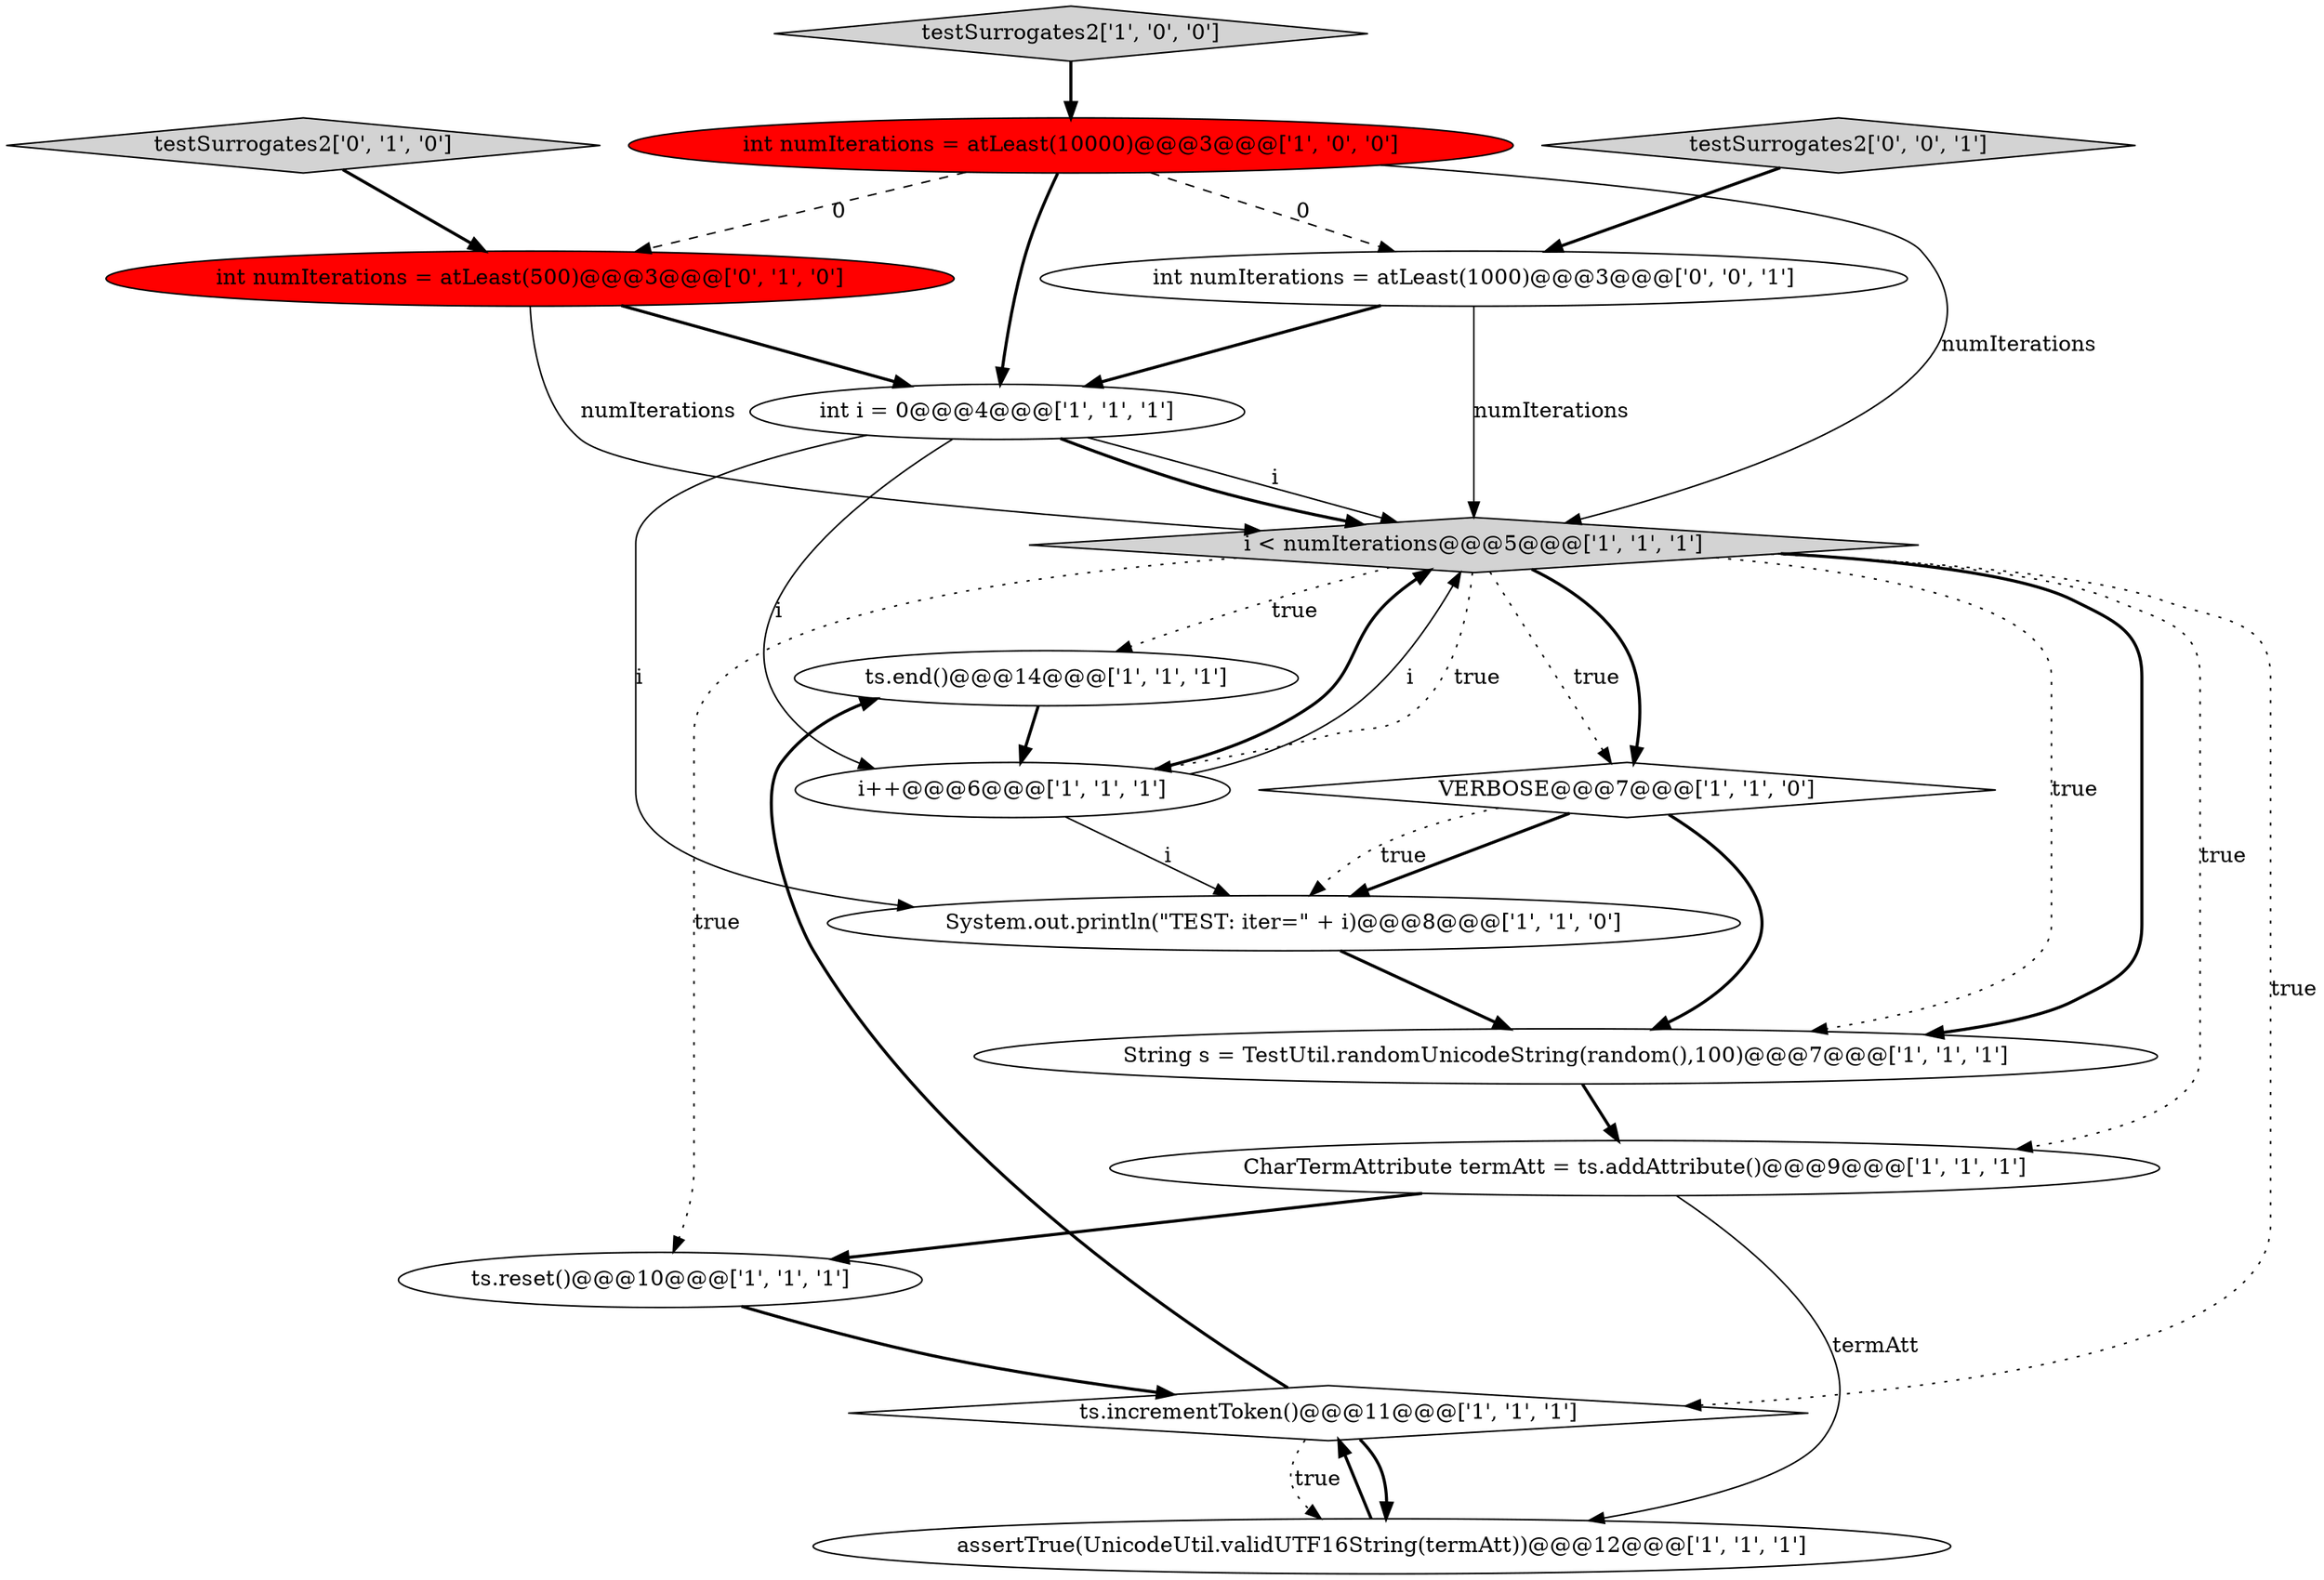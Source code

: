 digraph {
11 [style = filled, label = "testSurrogates2['1', '0', '0']", fillcolor = lightgray, shape = diamond image = "AAA0AAABBB1BBB"];
14 [style = filled, label = "int numIterations = atLeast(500)@@@3@@@['0', '1', '0']", fillcolor = red, shape = ellipse image = "AAA1AAABBB2BBB"];
16 [style = filled, label = "testSurrogates2['0', '0', '1']", fillcolor = lightgray, shape = diamond image = "AAA0AAABBB3BBB"];
7 [style = filled, label = "ts.end()@@@14@@@['1', '1', '1']", fillcolor = white, shape = ellipse image = "AAA0AAABBB1BBB"];
12 [style = filled, label = "int i = 0@@@4@@@['1', '1', '1']", fillcolor = white, shape = ellipse image = "AAA0AAABBB1BBB"];
10 [style = filled, label = "ts.reset()@@@10@@@['1', '1', '1']", fillcolor = white, shape = ellipse image = "AAA0AAABBB1BBB"];
15 [style = filled, label = "int numIterations = atLeast(1000)@@@3@@@['0', '0', '1']", fillcolor = white, shape = ellipse image = "AAA0AAABBB3BBB"];
5 [style = filled, label = "assertTrue(UnicodeUtil.validUTF16String(termAtt))@@@12@@@['1', '1', '1']", fillcolor = white, shape = ellipse image = "AAA0AAABBB1BBB"];
2 [style = filled, label = "i < numIterations@@@5@@@['1', '1', '1']", fillcolor = lightgray, shape = diamond image = "AAA0AAABBB1BBB"];
4 [style = filled, label = "i++@@@6@@@['1', '1', '1']", fillcolor = white, shape = ellipse image = "AAA0AAABBB1BBB"];
1 [style = filled, label = "String s = TestUtil.randomUnicodeString(random(),100)@@@7@@@['1', '1', '1']", fillcolor = white, shape = ellipse image = "AAA0AAABBB1BBB"];
3 [style = filled, label = "int numIterations = atLeast(10000)@@@3@@@['1', '0', '0']", fillcolor = red, shape = ellipse image = "AAA1AAABBB1BBB"];
13 [style = filled, label = "testSurrogates2['0', '1', '0']", fillcolor = lightgray, shape = diamond image = "AAA0AAABBB2BBB"];
0 [style = filled, label = "System.out.println(\"TEST: iter=\" + i)@@@8@@@['1', '1', '0']", fillcolor = white, shape = ellipse image = "AAA0AAABBB1BBB"];
6 [style = filled, label = "ts.incrementToken()@@@11@@@['1', '1', '1']", fillcolor = white, shape = diamond image = "AAA0AAABBB1BBB"];
8 [style = filled, label = "VERBOSE@@@7@@@['1', '1', '0']", fillcolor = white, shape = diamond image = "AAA0AAABBB1BBB"];
9 [style = filled, label = "CharTermAttribute termAtt = ts.addAttribute()@@@9@@@['1', '1', '1']", fillcolor = white, shape = ellipse image = "AAA0AAABBB1BBB"];
16->15 [style = bold, label=""];
12->0 [style = solid, label="i"];
2->1 [style = bold, label=""];
4->2 [style = bold, label=""];
7->4 [style = bold, label=""];
3->12 [style = bold, label=""];
9->10 [style = bold, label=""];
10->6 [style = bold, label=""];
9->5 [style = solid, label="termAtt"];
1->9 [style = bold, label=""];
4->2 [style = solid, label="i"];
8->0 [style = bold, label=""];
14->2 [style = solid, label="numIterations"];
8->1 [style = bold, label=""];
6->5 [style = bold, label=""];
12->2 [style = bold, label=""];
6->5 [style = dotted, label="true"];
2->9 [style = dotted, label="true"];
5->6 [style = bold, label=""];
12->2 [style = solid, label="i"];
11->3 [style = bold, label=""];
2->6 [style = dotted, label="true"];
2->1 [style = dotted, label="true"];
0->1 [style = bold, label=""];
15->2 [style = solid, label="numIterations"];
12->4 [style = solid, label="i"];
14->12 [style = bold, label=""];
2->7 [style = dotted, label="true"];
2->4 [style = dotted, label="true"];
3->15 [style = dashed, label="0"];
4->0 [style = solid, label="i"];
8->0 [style = dotted, label="true"];
15->12 [style = bold, label=""];
3->14 [style = dashed, label="0"];
6->7 [style = bold, label=""];
13->14 [style = bold, label=""];
3->2 [style = solid, label="numIterations"];
2->8 [style = dotted, label="true"];
2->8 [style = bold, label=""];
2->10 [style = dotted, label="true"];
}
